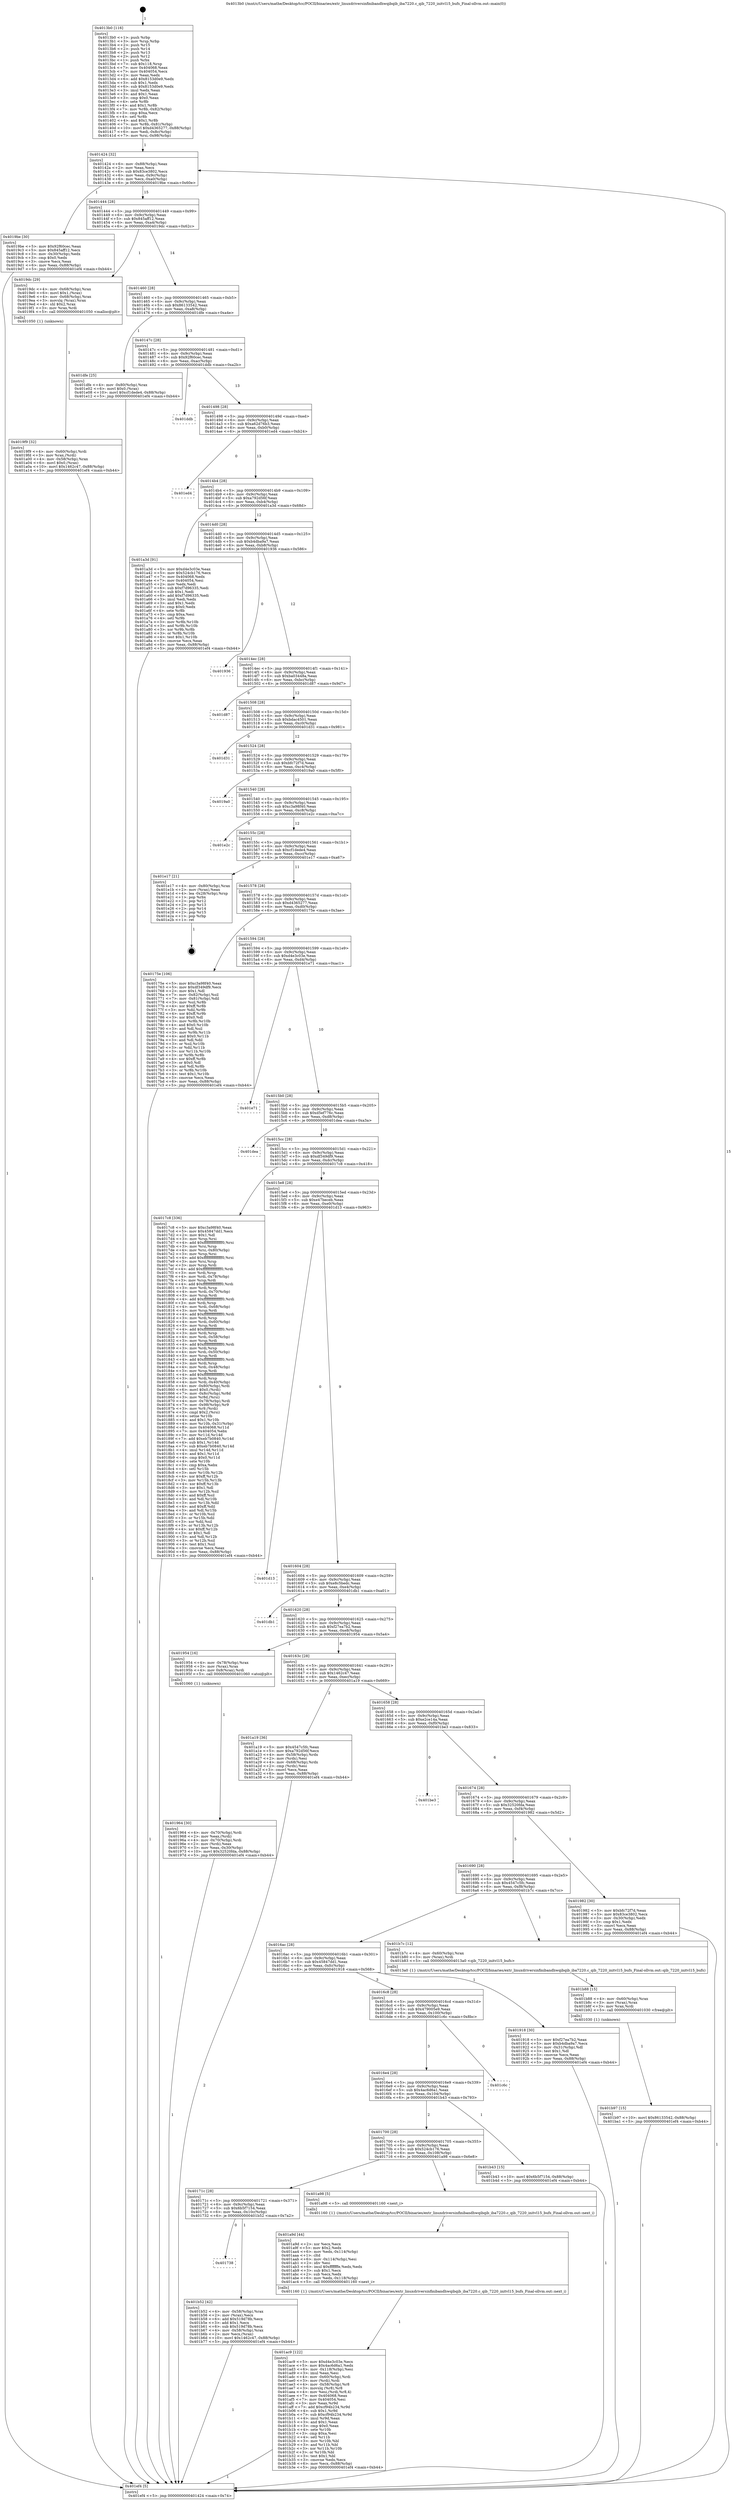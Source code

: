 digraph "0x4013b0" {
  label = "0x4013b0 (/mnt/c/Users/mathe/Desktop/tcc/POCII/binaries/extr_linuxdriversinfinibandhwqibqib_iba7220.c_qib_7220_initvl15_bufs_Final-ollvm.out::main(0))"
  labelloc = "t"
  node[shape=record]

  Entry [label="",width=0.3,height=0.3,shape=circle,fillcolor=black,style=filled]
  "0x401424" [label="{
     0x401424 [32]\l
     | [instrs]\l
     &nbsp;&nbsp;0x401424 \<+6\>: mov -0x88(%rbp),%eax\l
     &nbsp;&nbsp;0x40142a \<+2\>: mov %eax,%ecx\l
     &nbsp;&nbsp;0x40142c \<+6\>: sub $0x83ce3802,%ecx\l
     &nbsp;&nbsp;0x401432 \<+6\>: mov %eax,-0x9c(%rbp)\l
     &nbsp;&nbsp;0x401438 \<+6\>: mov %ecx,-0xa0(%rbp)\l
     &nbsp;&nbsp;0x40143e \<+6\>: je 00000000004019be \<main+0x60e\>\l
  }"]
  "0x4019be" [label="{
     0x4019be [30]\l
     | [instrs]\l
     &nbsp;&nbsp;0x4019be \<+5\>: mov $0x92f60cec,%eax\l
     &nbsp;&nbsp;0x4019c3 \<+5\>: mov $0x845aff12,%ecx\l
     &nbsp;&nbsp;0x4019c8 \<+3\>: mov -0x30(%rbp),%edx\l
     &nbsp;&nbsp;0x4019cb \<+3\>: cmp $0x0,%edx\l
     &nbsp;&nbsp;0x4019ce \<+3\>: cmove %ecx,%eax\l
     &nbsp;&nbsp;0x4019d1 \<+6\>: mov %eax,-0x88(%rbp)\l
     &nbsp;&nbsp;0x4019d7 \<+5\>: jmp 0000000000401ef4 \<main+0xb44\>\l
  }"]
  "0x401444" [label="{
     0x401444 [28]\l
     | [instrs]\l
     &nbsp;&nbsp;0x401444 \<+5\>: jmp 0000000000401449 \<main+0x99\>\l
     &nbsp;&nbsp;0x401449 \<+6\>: mov -0x9c(%rbp),%eax\l
     &nbsp;&nbsp;0x40144f \<+5\>: sub $0x845aff12,%eax\l
     &nbsp;&nbsp;0x401454 \<+6\>: mov %eax,-0xa4(%rbp)\l
     &nbsp;&nbsp;0x40145a \<+6\>: je 00000000004019dc \<main+0x62c\>\l
  }"]
  Exit [label="",width=0.3,height=0.3,shape=circle,fillcolor=black,style=filled,peripheries=2]
  "0x4019dc" [label="{
     0x4019dc [29]\l
     | [instrs]\l
     &nbsp;&nbsp;0x4019dc \<+4\>: mov -0x68(%rbp),%rax\l
     &nbsp;&nbsp;0x4019e0 \<+6\>: movl $0x1,(%rax)\l
     &nbsp;&nbsp;0x4019e6 \<+4\>: mov -0x68(%rbp),%rax\l
     &nbsp;&nbsp;0x4019ea \<+3\>: movslq (%rax),%rax\l
     &nbsp;&nbsp;0x4019ed \<+4\>: shl $0x2,%rax\l
     &nbsp;&nbsp;0x4019f1 \<+3\>: mov %rax,%rdi\l
     &nbsp;&nbsp;0x4019f4 \<+5\>: call 0000000000401050 \<malloc@plt\>\l
     | [calls]\l
     &nbsp;&nbsp;0x401050 \{1\} (unknown)\l
  }"]
  "0x401460" [label="{
     0x401460 [28]\l
     | [instrs]\l
     &nbsp;&nbsp;0x401460 \<+5\>: jmp 0000000000401465 \<main+0xb5\>\l
     &nbsp;&nbsp;0x401465 \<+6\>: mov -0x9c(%rbp),%eax\l
     &nbsp;&nbsp;0x40146b \<+5\>: sub $0x86133542,%eax\l
     &nbsp;&nbsp;0x401470 \<+6\>: mov %eax,-0xa8(%rbp)\l
     &nbsp;&nbsp;0x401476 \<+6\>: je 0000000000401dfe \<main+0xa4e\>\l
  }"]
  "0x401b97" [label="{
     0x401b97 [15]\l
     | [instrs]\l
     &nbsp;&nbsp;0x401b97 \<+10\>: movl $0x86133542,-0x88(%rbp)\l
     &nbsp;&nbsp;0x401ba1 \<+5\>: jmp 0000000000401ef4 \<main+0xb44\>\l
  }"]
  "0x401dfe" [label="{
     0x401dfe [25]\l
     | [instrs]\l
     &nbsp;&nbsp;0x401dfe \<+4\>: mov -0x80(%rbp),%rax\l
     &nbsp;&nbsp;0x401e02 \<+6\>: movl $0x0,(%rax)\l
     &nbsp;&nbsp;0x401e08 \<+10\>: movl $0xcf1dede4,-0x88(%rbp)\l
     &nbsp;&nbsp;0x401e12 \<+5\>: jmp 0000000000401ef4 \<main+0xb44\>\l
  }"]
  "0x40147c" [label="{
     0x40147c [28]\l
     | [instrs]\l
     &nbsp;&nbsp;0x40147c \<+5\>: jmp 0000000000401481 \<main+0xd1\>\l
     &nbsp;&nbsp;0x401481 \<+6\>: mov -0x9c(%rbp),%eax\l
     &nbsp;&nbsp;0x401487 \<+5\>: sub $0x92f60cec,%eax\l
     &nbsp;&nbsp;0x40148c \<+6\>: mov %eax,-0xac(%rbp)\l
     &nbsp;&nbsp;0x401492 \<+6\>: je 0000000000401ddb \<main+0xa2b\>\l
  }"]
  "0x401b88" [label="{
     0x401b88 [15]\l
     | [instrs]\l
     &nbsp;&nbsp;0x401b88 \<+4\>: mov -0x60(%rbp),%rax\l
     &nbsp;&nbsp;0x401b8c \<+3\>: mov (%rax),%rax\l
     &nbsp;&nbsp;0x401b8f \<+3\>: mov %rax,%rdi\l
     &nbsp;&nbsp;0x401b92 \<+5\>: call 0000000000401030 \<free@plt\>\l
     | [calls]\l
     &nbsp;&nbsp;0x401030 \{1\} (unknown)\l
  }"]
  "0x401ddb" [label="{
     0x401ddb\l
  }", style=dashed]
  "0x401498" [label="{
     0x401498 [28]\l
     | [instrs]\l
     &nbsp;&nbsp;0x401498 \<+5\>: jmp 000000000040149d \<main+0xed\>\l
     &nbsp;&nbsp;0x40149d \<+6\>: mov -0x9c(%rbp),%eax\l
     &nbsp;&nbsp;0x4014a3 \<+5\>: sub $0xa62d76b3,%eax\l
     &nbsp;&nbsp;0x4014a8 \<+6\>: mov %eax,-0xb0(%rbp)\l
     &nbsp;&nbsp;0x4014ae \<+6\>: je 0000000000401ed4 \<main+0xb24\>\l
  }"]
  "0x401738" [label="{
     0x401738\l
  }", style=dashed]
  "0x401ed4" [label="{
     0x401ed4\l
  }", style=dashed]
  "0x4014b4" [label="{
     0x4014b4 [28]\l
     | [instrs]\l
     &nbsp;&nbsp;0x4014b4 \<+5\>: jmp 00000000004014b9 \<main+0x109\>\l
     &nbsp;&nbsp;0x4014b9 \<+6\>: mov -0x9c(%rbp),%eax\l
     &nbsp;&nbsp;0x4014bf \<+5\>: sub $0xa792d56f,%eax\l
     &nbsp;&nbsp;0x4014c4 \<+6\>: mov %eax,-0xb4(%rbp)\l
     &nbsp;&nbsp;0x4014ca \<+6\>: je 0000000000401a3d \<main+0x68d\>\l
  }"]
  "0x401b52" [label="{
     0x401b52 [42]\l
     | [instrs]\l
     &nbsp;&nbsp;0x401b52 \<+4\>: mov -0x58(%rbp),%rax\l
     &nbsp;&nbsp;0x401b56 \<+2\>: mov (%rax),%ecx\l
     &nbsp;&nbsp;0x401b58 \<+6\>: add $0x519d78b,%ecx\l
     &nbsp;&nbsp;0x401b5e \<+3\>: add $0x1,%ecx\l
     &nbsp;&nbsp;0x401b61 \<+6\>: sub $0x519d78b,%ecx\l
     &nbsp;&nbsp;0x401b67 \<+4\>: mov -0x58(%rbp),%rax\l
     &nbsp;&nbsp;0x401b6b \<+2\>: mov %ecx,(%rax)\l
     &nbsp;&nbsp;0x401b6d \<+10\>: movl $0x1462c47,-0x88(%rbp)\l
     &nbsp;&nbsp;0x401b77 \<+5\>: jmp 0000000000401ef4 \<main+0xb44\>\l
  }"]
  "0x401a3d" [label="{
     0x401a3d [91]\l
     | [instrs]\l
     &nbsp;&nbsp;0x401a3d \<+5\>: mov $0xd4e3c03e,%eax\l
     &nbsp;&nbsp;0x401a42 \<+5\>: mov $0x524cb176,%ecx\l
     &nbsp;&nbsp;0x401a47 \<+7\>: mov 0x404068,%edx\l
     &nbsp;&nbsp;0x401a4e \<+7\>: mov 0x404054,%esi\l
     &nbsp;&nbsp;0x401a55 \<+2\>: mov %edx,%edi\l
     &nbsp;&nbsp;0x401a57 \<+6\>: sub $0xf7d96335,%edi\l
     &nbsp;&nbsp;0x401a5d \<+3\>: sub $0x1,%edi\l
     &nbsp;&nbsp;0x401a60 \<+6\>: add $0xf7d96335,%edi\l
     &nbsp;&nbsp;0x401a66 \<+3\>: imul %edi,%edx\l
     &nbsp;&nbsp;0x401a69 \<+3\>: and $0x1,%edx\l
     &nbsp;&nbsp;0x401a6c \<+3\>: cmp $0x0,%edx\l
     &nbsp;&nbsp;0x401a6f \<+4\>: sete %r8b\l
     &nbsp;&nbsp;0x401a73 \<+3\>: cmp $0xa,%esi\l
     &nbsp;&nbsp;0x401a76 \<+4\>: setl %r9b\l
     &nbsp;&nbsp;0x401a7a \<+3\>: mov %r8b,%r10b\l
     &nbsp;&nbsp;0x401a7d \<+3\>: and %r9b,%r10b\l
     &nbsp;&nbsp;0x401a80 \<+3\>: xor %r9b,%r8b\l
     &nbsp;&nbsp;0x401a83 \<+3\>: or %r8b,%r10b\l
     &nbsp;&nbsp;0x401a86 \<+4\>: test $0x1,%r10b\l
     &nbsp;&nbsp;0x401a8a \<+3\>: cmovne %ecx,%eax\l
     &nbsp;&nbsp;0x401a8d \<+6\>: mov %eax,-0x88(%rbp)\l
     &nbsp;&nbsp;0x401a93 \<+5\>: jmp 0000000000401ef4 \<main+0xb44\>\l
  }"]
  "0x4014d0" [label="{
     0x4014d0 [28]\l
     | [instrs]\l
     &nbsp;&nbsp;0x4014d0 \<+5\>: jmp 00000000004014d5 \<main+0x125\>\l
     &nbsp;&nbsp;0x4014d5 \<+6\>: mov -0x9c(%rbp),%eax\l
     &nbsp;&nbsp;0x4014db \<+5\>: sub $0xb4dba9a7,%eax\l
     &nbsp;&nbsp;0x4014e0 \<+6\>: mov %eax,-0xb8(%rbp)\l
     &nbsp;&nbsp;0x4014e6 \<+6\>: je 0000000000401936 \<main+0x586\>\l
  }"]
  "0x401ac9" [label="{
     0x401ac9 [122]\l
     | [instrs]\l
     &nbsp;&nbsp;0x401ac9 \<+5\>: mov $0xd4e3c03e,%ecx\l
     &nbsp;&nbsp;0x401ace \<+5\>: mov $0x4ac6d6a1,%edx\l
     &nbsp;&nbsp;0x401ad3 \<+6\>: mov -0x118(%rbp),%esi\l
     &nbsp;&nbsp;0x401ad9 \<+3\>: imul %eax,%esi\l
     &nbsp;&nbsp;0x401adc \<+4\>: mov -0x60(%rbp),%rdi\l
     &nbsp;&nbsp;0x401ae0 \<+3\>: mov (%rdi),%rdi\l
     &nbsp;&nbsp;0x401ae3 \<+4\>: mov -0x58(%rbp),%r8\l
     &nbsp;&nbsp;0x401ae7 \<+3\>: movslq (%r8),%r8\l
     &nbsp;&nbsp;0x401aea \<+4\>: mov %esi,(%rdi,%r8,4)\l
     &nbsp;&nbsp;0x401aee \<+7\>: mov 0x404068,%eax\l
     &nbsp;&nbsp;0x401af5 \<+7\>: mov 0x404054,%esi\l
     &nbsp;&nbsp;0x401afc \<+3\>: mov %eax,%r9d\l
     &nbsp;&nbsp;0x401aff \<+7\>: add $0xcf94b234,%r9d\l
     &nbsp;&nbsp;0x401b06 \<+4\>: sub $0x1,%r9d\l
     &nbsp;&nbsp;0x401b0a \<+7\>: sub $0xcf94b234,%r9d\l
     &nbsp;&nbsp;0x401b11 \<+4\>: imul %r9d,%eax\l
     &nbsp;&nbsp;0x401b15 \<+3\>: and $0x1,%eax\l
     &nbsp;&nbsp;0x401b18 \<+3\>: cmp $0x0,%eax\l
     &nbsp;&nbsp;0x401b1b \<+4\>: sete %r10b\l
     &nbsp;&nbsp;0x401b1f \<+3\>: cmp $0xa,%esi\l
     &nbsp;&nbsp;0x401b22 \<+4\>: setl %r11b\l
     &nbsp;&nbsp;0x401b26 \<+3\>: mov %r10b,%bl\l
     &nbsp;&nbsp;0x401b29 \<+3\>: and %r11b,%bl\l
     &nbsp;&nbsp;0x401b2c \<+3\>: xor %r11b,%r10b\l
     &nbsp;&nbsp;0x401b2f \<+3\>: or %r10b,%bl\l
     &nbsp;&nbsp;0x401b32 \<+3\>: test $0x1,%bl\l
     &nbsp;&nbsp;0x401b35 \<+3\>: cmovne %edx,%ecx\l
     &nbsp;&nbsp;0x401b38 \<+6\>: mov %ecx,-0x88(%rbp)\l
     &nbsp;&nbsp;0x401b3e \<+5\>: jmp 0000000000401ef4 \<main+0xb44\>\l
  }"]
  "0x401936" [label="{
     0x401936\l
  }", style=dashed]
  "0x4014ec" [label="{
     0x4014ec [28]\l
     | [instrs]\l
     &nbsp;&nbsp;0x4014ec \<+5\>: jmp 00000000004014f1 \<main+0x141\>\l
     &nbsp;&nbsp;0x4014f1 \<+6\>: mov -0x9c(%rbp),%eax\l
     &nbsp;&nbsp;0x4014f7 \<+5\>: sub $0xba03448a,%eax\l
     &nbsp;&nbsp;0x4014fc \<+6\>: mov %eax,-0xbc(%rbp)\l
     &nbsp;&nbsp;0x401502 \<+6\>: je 0000000000401d87 \<main+0x9d7\>\l
  }"]
  "0x401a9d" [label="{
     0x401a9d [44]\l
     | [instrs]\l
     &nbsp;&nbsp;0x401a9d \<+2\>: xor %ecx,%ecx\l
     &nbsp;&nbsp;0x401a9f \<+5\>: mov $0x2,%edx\l
     &nbsp;&nbsp;0x401aa4 \<+6\>: mov %edx,-0x114(%rbp)\l
     &nbsp;&nbsp;0x401aaa \<+1\>: cltd\l
     &nbsp;&nbsp;0x401aab \<+6\>: mov -0x114(%rbp),%esi\l
     &nbsp;&nbsp;0x401ab1 \<+2\>: idiv %esi\l
     &nbsp;&nbsp;0x401ab3 \<+6\>: imul $0xfffffffe,%edx,%edx\l
     &nbsp;&nbsp;0x401ab9 \<+3\>: sub $0x1,%ecx\l
     &nbsp;&nbsp;0x401abc \<+2\>: sub %ecx,%edx\l
     &nbsp;&nbsp;0x401abe \<+6\>: mov %edx,-0x118(%rbp)\l
     &nbsp;&nbsp;0x401ac4 \<+5\>: call 0000000000401160 \<next_i\>\l
     | [calls]\l
     &nbsp;&nbsp;0x401160 \{1\} (/mnt/c/Users/mathe/Desktop/tcc/POCII/binaries/extr_linuxdriversinfinibandhwqibqib_iba7220.c_qib_7220_initvl15_bufs_Final-ollvm.out::next_i)\l
  }"]
  "0x401d87" [label="{
     0x401d87\l
  }", style=dashed]
  "0x401508" [label="{
     0x401508 [28]\l
     | [instrs]\l
     &nbsp;&nbsp;0x401508 \<+5\>: jmp 000000000040150d \<main+0x15d\>\l
     &nbsp;&nbsp;0x40150d \<+6\>: mov -0x9c(%rbp),%eax\l
     &nbsp;&nbsp;0x401513 \<+5\>: sub $0xbdac4501,%eax\l
     &nbsp;&nbsp;0x401518 \<+6\>: mov %eax,-0xc0(%rbp)\l
     &nbsp;&nbsp;0x40151e \<+6\>: je 0000000000401d31 \<main+0x981\>\l
  }"]
  "0x40171c" [label="{
     0x40171c [28]\l
     | [instrs]\l
     &nbsp;&nbsp;0x40171c \<+5\>: jmp 0000000000401721 \<main+0x371\>\l
     &nbsp;&nbsp;0x401721 \<+6\>: mov -0x9c(%rbp),%eax\l
     &nbsp;&nbsp;0x401727 \<+5\>: sub $0x6b5f7154,%eax\l
     &nbsp;&nbsp;0x40172c \<+6\>: mov %eax,-0x10c(%rbp)\l
     &nbsp;&nbsp;0x401732 \<+6\>: je 0000000000401b52 \<main+0x7a2\>\l
  }"]
  "0x401d31" [label="{
     0x401d31\l
  }", style=dashed]
  "0x401524" [label="{
     0x401524 [28]\l
     | [instrs]\l
     &nbsp;&nbsp;0x401524 \<+5\>: jmp 0000000000401529 \<main+0x179\>\l
     &nbsp;&nbsp;0x401529 \<+6\>: mov -0x9c(%rbp),%eax\l
     &nbsp;&nbsp;0x40152f \<+5\>: sub $0xbfc72f7d,%eax\l
     &nbsp;&nbsp;0x401534 \<+6\>: mov %eax,-0xc4(%rbp)\l
     &nbsp;&nbsp;0x40153a \<+6\>: je 00000000004019a0 \<main+0x5f0\>\l
  }"]
  "0x401a98" [label="{
     0x401a98 [5]\l
     | [instrs]\l
     &nbsp;&nbsp;0x401a98 \<+5\>: call 0000000000401160 \<next_i\>\l
     | [calls]\l
     &nbsp;&nbsp;0x401160 \{1\} (/mnt/c/Users/mathe/Desktop/tcc/POCII/binaries/extr_linuxdriversinfinibandhwqibqib_iba7220.c_qib_7220_initvl15_bufs_Final-ollvm.out::next_i)\l
  }"]
  "0x4019a0" [label="{
     0x4019a0\l
  }", style=dashed]
  "0x401540" [label="{
     0x401540 [28]\l
     | [instrs]\l
     &nbsp;&nbsp;0x401540 \<+5\>: jmp 0000000000401545 \<main+0x195\>\l
     &nbsp;&nbsp;0x401545 \<+6\>: mov -0x9c(%rbp),%eax\l
     &nbsp;&nbsp;0x40154b \<+5\>: sub $0xc3a98f40,%eax\l
     &nbsp;&nbsp;0x401550 \<+6\>: mov %eax,-0xc8(%rbp)\l
     &nbsp;&nbsp;0x401556 \<+6\>: je 0000000000401e2c \<main+0xa7c\>\l
  }"]
  "0x401700" [label="{
     0x401700 [28]\l
     | [instrs]\l
     &nbsp;&nbsp;0x401700 \<+5\>: jmp 0000000000401705 \<main+0x355\>\l
     &nbsp;&nbsp;0x401705 \<+6\>: mov -0x9c(%rbp),%eax\l
     &nbsp;&nbsp;0x40170b \<+5\>: sub $0x524cb176,%eax\l
     &nbsp;&nbsp;0x401710 \<+6\>: mov %eax,-0x108(%rbp)\l
     &nbsp;&nbsp;0x401716 \<+6\>: je 0000000000401a98 \<main+0x6e8\>\l
  }"]
  "0x401e2c" [label="{
     0x401e2c\l
  }", style=dashed]
  "0x40155c" [label="{
     0x40155c [28]\l
     | [instrs]\l
     &nbsp;&nbsp;0x40155c \<+5\>: jmp 0000000000401561 \<main+0x1b1\>\l
     &nbsp;&nbsp;0x401561 \<+6\>: mov -0x9c(%rbp),%eax\l
     &nbsp;&nbsp;0x401567 \<+5\>: sub $0xcf1dede4,%eax\l
     &nbsp;&nbsp;0x40156c \<+6\>: mov %eax,-0xcc(%rbp)\l
     &nbsp;&nbsp;0x401572 \<+6\>: je 0000000000401e17 \<main+0xa67\>\l
  }"]
  "0x401b43" [label="{
     0x401b43 [15]\l
     | [instrs]\l
     &nbsp;&nbsp;0x401b43 \<+10\>: movl $0x6b5f7154,-0x88(%rbp)\l
     &nbsp;&nbsp;0x401b4d \<+5\>: jmp 0000000000401ef4 \<main+0xb44\>\l
  }"]
  "0x401e17" [label="{
     0x401e17 [21]\l
     | [instrs]\l
     &nbsp;&nbsp;0x401e17 \<+4\>: mov -0x80(%rbp),%rax\l
     &nbsp;&nbsp;0x401e1b \<+2\>: mov (%rax),%eax\l
     &nbsp;&nbsp;0x401e1d \<+4\>: lea -0x28(%rbp),%rsp\l
     &nbsp;&nbsp;0x401e21 \<+1\>: pop %rbx\l
     &nbsp;&nbsp;0x401e22 \<+2\>: pop %r12\l
     &nbsp;&nbsp;0x401e24 \<+2\>: pop %r13\l
     &nbsp;&nbsp;0x401e26 \<+2\>: pop %r14\l
     &nbsp;&nbsp;0x401e28 \<+2\>: pop %r15\l
     &nbsp;&nbsp;0x401e2a \<+1\>: pop %rbp\l
     &nbsp;&nbsp;0x401e2b \<+1\>: ret\l
  }"]
  "0x401578" [label="{
     0x401578 [28]\l
     | [instrs]\l
     &nbsp;&nbsp;0x401578 \<+5\>: jmp 000000000040157d \<main+0x1cd\>\l
     &nbsp;&nbsp;0x40157d \<+6\>: mov -0x9c(%rbp),%eax\l
     &nbsp;&nbsp;0x401583 \<+5\>: sub $0xd4365277,%eax\l
     &nbsp;&nbsp;0x401588 \<+6\>: mov %eax,-0xd0(%rbp)\l
     &nbsp;&nbsp;0x40158e \<+6\>: je 000000000040175e \<main+0x3ae\>\l
  }"]
  "0x4016e4" [label="{
     0x4016e4 [28]\l
     | [instrs]\l
     &nbsp;&nbsp;0x4016e4 \<+5\>: jmp 00000000004016e9 \<main+0x339\>\l
     &nbsp;&nbsp;0x4016e9 \<+6\>: mov -0x9c(%rbp),%eax\l
     &nbsp;&nbsp;0x4016ef \<+5\>: sub $0x4ac6d6a1,%eax\l
     &nbsp;&nbsp;0x4016f4 \<+6\>: mov %eax,-0x104(%rbp)\l
     &nbsp;&nbsp;0x4016fa \<+6\>: je 0000000000401b43 \<main+0x793\>\l
  }"]
  "0x40175e" [label="{
     0x40175e [106]\l
     | [instrs]\l
     &nbsp;&nbsp;0x40175e \<+5\>: mov $0xc3a98f40,%eax\l
     &nbsp;&nbsp;0x401763 \<+5\>: mov $0xdf349df9,%ecx\l
     &nbsp;&nbsp;0x401768 \<+2\>: mov $0x1,%dl\l
     &nbsp;&nbsp;0x40176a \<+7\>: mov -0x82(%rbp),%sil\l
     &nbsp;&nbsp;0x401771 \<+7\>: mov -0x81(%rbp),%dil\l
     &nbsp;&nbsp;0x401778 \<+3\>: mov %sil,%r8b\l
     &nbsp;&nbsp;0x40177b \<+4\>: xor $0xff,%r8b\l
     &nbsp;&nbsp;0x40177f \<+3\>: mov %dil,%r9b\l
     &nbsp;&nbsp;0x401782 \<+4\>: xor $0xff,%r9b\l
     &nbsp;&nbsp;0x401786 \<+3\>: xor $0x0,%dl\l
     &nbsp;&nbsp;0x401789 \<+3\>: mov %r8b,%r10b\l
     &nbsp;&nbsp;0x40178c \<+4\>: and $0x0,%r10b\l
     &nbsp;&nbsp;0x401790 \<+3\>: and %dl,%sil\l
     &nbsp;&nbsp;0x401793 \<+3\>: mov %r9b,%r11b\l
     &nbsp;&nbsp;0x401796 \<+4\>: and $0x0,%r11b\l
     &nbsp;&nbsp;0x40179a \<+3\>: and %dl,%dil\l
     &nbsp;&nbsp;0x40179d \<+3\>: or %sil,%r10b\l
     &nbsp;&nbsp;0x4017a0 \<+3\>: or %dil,%r11b\l
     &nbsp;&nbsp;0x4017a3 \<+3\>: xor %r11b,%r10b\l
     &nbsp;&nbsp;0x4017a6 \<+3\>: or %r9b,%r8b\l
     &nbsp;&nbsp;0x4017a9 \<+4\>: xor $0xff,%r8b\l
     &nbsp;&nbsp;0x4017ad \<+3\>: or $0x0,%dl\l
     &nbsp;&nbsp;0x4017b0 \<+3\>: and %dl,%r8b\l
     &nbsp;&nbsp;0x4017b3 \<+3\>: or %r8b,%r10b\l
     &nbsp;&nbsp;0x4017b6 \<+4\>: test $0x1,%r10b\l
     &nbsp;&nbsp;0x4017ba \<+3\>: cmovne %ecx,%eax\l
     &nbsp;&nbsp;0x4017bd \<+6\>: mov %eax,-0x88(%rbp)\l
     &nbsp;&nbsp;0x4017c3 \<+5\>: jmp 0000000000401ef4 \<main+0xb44\>\l
  }"]
  "0x401594" [label="{
     0x401594 [28]\l
     | [instrs]\l
     &nbsp;&nbsp;0x401594 \<+5\>: jmp 0000000000401599 \<main+0x1e9\>\l
     &nbsp;&nbsp;0x401599 \<+6\>: mov -0x9c(%rbp),%eax\l
     &nbsp;&nbsp;0x40159f \<+5\>: sub $0xd4e3c03e,%eax\l
     &nbsp;&nbsp;0x4015a4 \<+6\>: mov %eax,-0xd4(%rbp)\l
     &nbsp;&nbsp;0x4015aa \<+6\>: je 0000000000401e71 \<main+0xac1\>\l
  }"]
  "0x401ef4" [label="{
     0x401ef4 [5]\l
     | [instrs]\l
     &nbsp;&nbsp;0x401ef4 \<+5\>: jmp 0000000000401424 \<main+0x74\>\l
  }"]
  "0x4013b0" [label="{
     0x4013b0 [116]\l
     | [instrs]\l
     &nbsp;&nbsp;0x4013b0 \<+1\>: push %rbp\l
     &nbsp;&nbsp;0x4013b1 \<+3\>: mov %rsp,%rbp\l
     &nbsp;&nbsp;0x4013b4 \<+2\>: push %r15\l
     &nbsp;&nbsp;0x4013b6 \<+2\>: push %r14\l
     &nbsp;&nbsp;0x4013b8 \<+2\>: push %r13\l
     &nbsp;&nbsp;0x4013ba \<+2\>: push %r12\l
     &nbsp;&nbsp;0x4013bc \<+1\>: push %rbx\l
     &nbsp;&nbsp;0x4013bd \<+7\>: sub $0x118,%rsp\l
     &nbsp;&nbsp;0x4013c4 \<+7\>: mov 0x404068,%eax\l
     &nbsp;&nbsp;0x4013cb \<+7\>: mov 0x404054,%ecx\l
     &nbsp;&nbsp;0x4013d2 \<+2\>: mov %eax,%edx\l
     &nbsp;&nbsp;0x4013d4 \<+6\>: add $0x8153d0e9,%edx\l
     &nbsp;&nbsp;0x4013da \<+3\>: sub $0x1,%edx\l
     &nbsp;&nbsp;0x4013dd \<+6\>: sub $0x8153d0e9,%edx\l
     &nbsp;&nbsp;0x4013e3 \<+3\>: imul %edx,%eax\l
     &nbsp;&nbsp;0x4013e6 \<+3\>: and $0x1,%eax\l
     &nbsp;&nbsp;0x4013e9 \<+3\>: cmp $0x0,%eax\l
     &nbsp;&nbsp;0x4013ec \<+4\>: sete %r8b\l
     &nbsp;&nbsp;0x4013f0 \<+4\>: and $0x1,%r8b\l
     &nbsp;&nbsp;0x4013f4 \<+7\>: mov %r8b,-0x82(%rbp)\l
     &nbsp;&nbsp;0x4013fb \<+3\>: cmp $0xa,%ecx\l
     &nbsp;&nbsp;0x4013fe \<+4\>: setl %r8b\l
     &nbsp;&nbsp;0x401402 \<+4\>: and $0x1,%r8b\l
     &nbsp;&nbsp;0x401406 \<+7\>: mov %r8b,-0x81(%rbp)\l
     &nbsp;&nbsp;0x40140d \<+10\>: movl $0xd4365277,-0x88(%rbp)\l
     &nbsp;&nbsp;0x401417 \<+6\>: mov %edi,-0x8c(%rbp)\l
     &nbsp;&nbsp;0x40141d \<+7\>: mov %rsi,-0x98(%rbp)\l
  }"]
  "0x401c6c" [label="{
     0x401c6c\l
  }", style=dashed]
  "0x401e71" [label="{
     0x401e71\l
  }", style=dashed]
  "0x4015b0" [label="{
     0x4015b0 [28]\l
     | [instrs]\l
     &nbsp;&nbsp;0x4015b0 \<+5\>: jmp 00000000004015b5 \<main+0x205\>\l
     &nbsp;&nbsp;0x4015b5 \<+6\>: mov -0x9c(%rbp),%eax\l
     &nbsp;&nbsp;0x4015bb \<+5\>: sub $0xd5ef776c,%eax\l
     &nbsp;&nbsp;0x4015c0 \<+6\>: mov %eax,-0xd8(%rbp)\l
     &nbsp;&nbsp;0x4015c6 \<+6\>: je 0000000000401dea \<main+0xa3a\>\l
  }"]
  "0x4019f9" [label="{
     0x4019f9 [32]\l
     | [instrs]\l
     &nbsp;&nbsp;0x4019f9 \<+4\>: mov -0x60(%rbp),%rdi\l
     &nbsp;&nbsp;0x4019fd \<+3\>: mov %rax,(%rdi)\l
     &nbsp;&nbsp;0x401a00 \<+4\>: mov -0x58(%rbp),%rax\l
     &nbsp;&nbsp;0x401a04 \<+6\>: movl $0x0,(%rax)\l
     &nbsp;&nbsp;0x401a0a \<+10\>: movl $0x1462c47,-0x88(%rbp)\l
     &nbsp;&nbsp;0x401a14 \<+5\>: jmp 0000000000401ef4 \<main+0xb44\>\l
  }"]
  "0x401dea" [label="{
     0x401dea\l
  }", style=dashed]
  "0x4015cc" [label="{
     0x4015cc [28]\l
     | [instrs]\l
     &nbsp;&nbsp;0x4015cc \<+5\>: jmp 00000000004015d1 \<main+0x221\>\l
     &nbsp;&nbsp;0x4015d1 \<+6\>: mov -0x9c(%rbp),%eax\l
     &nbsp;&nbsp;0x4015d7 \<+5\>: sub $0xdf349df9,%eax\l
     &nbsp;&nbsp;0x4015dc \<+6\>: mov %eax,-0xdc(%rbp)\l
     &nbsp;&nbsp;0x4015e2 \<+6\>: je 00000000004017c8 \<main+0x418\>\l
  }"]
  "0x401964" [label="{
     0x401964 [30]\l
     | [instrs]\l
     &nbsp;&nbsp;0x401964 \<+4\>: mov -0x70(%rbp),%rdi\l
     &nbsp;&nbsp;0x401968 \<+2\>: mov %eax,(%rdi)\l
     &nbsp;&nbsp;0x40196a \<+4\>: mov -0x70(%rbp),%rdi\l
     &nbsp;&nbsp;0x40196e \<+2\>: mov (%rdi),%eax\l
     &nbsp;&nbsp;0x401970 \<+3\>: mov %eax,-0x30(%rbp)\l
     &nbsp;&nbsp;0x401973 \<+10\>: movl $0x32520fda,-0x88(%rbp)\l
     &nbsp;&nbsp;0x40197d \<+5\>: jmp 0000000000401ef4 \<main+0xb44\>\l
  }"]
  "0x4017c8" [label="{
     0x4017c8 [336]\l
     | [instrs]\l
     &nbsp;&nbsp;0x4017c8 \<+5\>: mov $0xc3a98f40,%eax\l
     &nbsp;&nbsp;0x4017cd \<+5\>: mov $0x45847dd1,%ecx\l
     &nbsp;&nbsp;0x4017d2 \<+2\>: mov $0x1,%dl\l
     &nbsp;&nbsp;0x4017d4 \<+3\>: mov %rsp,%rsi\l
     &nbsp;&nbsp;0x4017d7 \<+4\>: add $0xfffffffffffffff0,%rsi\l
     &nbsp;&nbsp;0x4017db \<+3\>: mov %rsi,%rsp\l
     &nbsp;&nbsp;0x4017de \<+4\>: mov %rsi,-0x80(%rbp)\l
     &nbsp;&nbsp;0x4017e2 \<+3\>: mov %rsp,%rsi\l
     &nbsp;&nbsp;0x4017e5 \<+4\>: add $0xfffffffffffffff0,%rsi\l
     &nbsp;&nbsp;0x4017e9 \<+3\>: mov %rsi,%rsp\l
     &nbsp;&nbsp;0x4017ec \<+3\>: mov %rsp,%rdi\l
     &nbsp;&nbsp;0x4017ef \<+4\>: add $0xfffffffffffffff0,%rdi\l
     &nbsp;&nbsp;0x4017f3 \<+3\>: mov %rdi,%rsp\l
     &nbsp;&nbsp;0x4017f6 \<+4\>: mov %rdi,-0x78(%rbp)\l
     &nbsp;&nbsp;0x4017fa \<+3\>: mov %rsp,%rdi\l
     &nbsp;&nbsp;0x4017fd \<+4\>: add $0xfffffffffffffff0,%rdi\l
     &nbsp;&nbsp;0x401801 \<+3\>: mov %rdi,%rsp\l
     &nbsp;&nbsp;0x401804 \<+4\>: mov %rdi,-0x70(%rbp)\l
     &nbsp;&nbsp;0x401808 \<+3\>: mov %rsp,%rdi\l
     &nbsp;&nbsp;0x40180b \<+4\>: add $0xfffffffffffffff0,%rdi\l
     &nbsp;&nbsp;0x40180f \<+3\>: mov %rdi,%rsp\l
     &nbsp;&nbsp;0x401812 \<+4\>: mov %rdi,-0x68(%rbp)\l
     &nbsp;&nbsp;0x401816 \<+3\>: mov %rsp,%rdi\l
     &nbsp;&nbsp;0x401819 \<+4\>: add $0xfffffffffffffff0,%rdi\l
     &nbsp;&nbsp;0x40181d \<+3\>: mov %rdi,%rsp\l
     &nbsp;&nbsp;0x401820 \<+4\>: mov %rdi,-0x60(%rbp)\l
     &nbsp;&nbsp;0x401824 \<+3\>: mov %rsp,%rdi\l
     &nbsp;&nbsp;0x401827 \<+4\>: add $0xfffffffffffffff0,%rdi\l
     &nbsp;&nbsp;0x40182b \<+3\>: mov %rdi,%rsp\l
     &nbsp;&nbsp;0x40182e \<+4\>: mov %rdi,-0x58(%rbp)\l
     &nbsp;&nbsp;0x401832 \<+3\>: mov %rsp,%rdi\l
     &nbsp;&nbsp;0x401835 \<+4\>: add $0xfffffffffffffff0,%rdi\l
     &nbsp;&nbsp;0x401839 \<+3\>: mov %rdi,%rsp\l
     &nbsp;&nbsp;0x40183c \<+4\>: mov %rdi,-0x50(%rbp)\l
     &nbsp;&nbsp;0x401840 \<+3\>: mov %rsp,%rdi\l
     &nbsp;&nbsp;0x401843 \<+4\>: add $0xfffffffffffffff0,%rdi\l
     &nbsp;&nbsp;0x401847 \<+3\>: mov %rdi,%rsp\l
     &nbsp;&nbsp;0x40184a \<+4\>: mov %rdi,-0x48(%rbp)\l
     &nbsp;&nbsp;0x40184e \<+3\>: mov %rsp,%rdi\l
     &nbsp;&nbsp;0x401851 \<+4\>: add $0xfffffffffffffff0,%rdi\l
     &nbsp;&nbsp;0x401855 \<+3\>: mov %rdi,%rsp\l
     &nbsp;&nbsp;0x401858 \<+4\>: mov %rdi,-0x40(%rbp)\l
     &nbsp;&nbsp;0x40185c \<+4\>: mov -0x80(%rbp),%rdi\l
     &nbsp;&nbsp;0x401860 \<+6\>: movl $0x0,(%rdi)\l
     &nbsp;&nbsp;0x401866 \<+7\>: mov -0x8c(%rbp),%r8d\l
     &nbsp;&nbsp;0x40186d \<+3\>: mov %r8d,(%rsi)\l
     &nbsp;&nbsp;0x401870 \<+4\>: mov -0x78(%rbp),%rdi\l
     &nbsp;&nbsp;0x401874 \<+7\>: mov -0x98(%rbp),%r9\l
     &nbsp;&nbsp;0x40187b \<+3\>: mov %r9,(%rdi)\l
     &nbsp;&nbsp;0x40187e \<+3\>: cmpl $0x2,(%rsi)\l
     &nbsp;&nbsp;0x401881 \<+4\>: setne %r10b\l
     &nbsp;&nbsp;0x401885 \<+4\>: and $0x1,%r10b\l
     &nbsp;&nbsp;0x401889 \<+4\>: mov %r10b,-0x31(%rbp)\l
     &nbsp;&nbsp;0x40188d \<+8\>: mov 0x404068,%r11d\l
     &nbsp;&nbsp;0x401895 \<+7\>: mov 0x404054,%ebx\l
     &nbsp;&nbsp;0x40189c \<+3\>: mov %r11d,%r14d\l
     &nbsp;&nbsp;0x40189f \<+7\>: add $0xeb7b0840,%r14d\l
     &nbsp;&nbsp;0x4018a6 \<+4\>: sub $0x1,%r14d\l
     &nbsp;&nbsp;0x4018aa \<+7\>: sub $0xeb7b0840,%r14d\l
     &nbsp;&nbsp;0x4018b1 \<+4\>: imul %r14d,%r11d\l
     &nbsp;&nbsp;0x4018b5 \<+4\>: and $0x1,%r11d\l
     &nbsp;&nbsp;0x4018b9 \<+4\>: cmp $0x0,%r11d\l
     &nbsp;&nbsp;0x4018bd \<+4\>: sete %r10b\l
     &nbsp;&nbsp;0x4018c1 \<+3\>: cmp $0xa,%ebx\l
     &nbsp;&nbsp;0x4018c4 \<+4\>: setl %r15b\l
     &nbsp;&nbsp;0x4018c8 \<+3\>: mov %r10b,%r12b\l
     &nbsp;&nbsp;0x4018cb \<+4\>: xor $0xff,%r12b\l
     &nbsp;&nbsp;0x4018cf \<+3\>: mov %r15b,%r13b\l
     &nbsp;&nbsp;0x4018d2 \<+4\>: xor $0xff,%r13b\l
     &nbsp;&nbsp;0x4018d6 \<+3\>: xor $0x1,%dl\l
     &nbsp;&nbsp;0x4018d9 \<+3\>: mov %r12b,%sil\l
     &nbsp;&nbsp;0x4018dc \<+4\>: and $0xff,%sil\l
     &nbsp;&nbsp;0x4018e0 \<+3\>: and %dl,%r10b\l
     &nbsp;&nbsp;0x4018e3 \<+3\>: mov %r13b,%dil\l
     &nbsp;&nbsp;0x4018e6 \<+4\>: and $0xff,%dil\l
     &nbsp;&nbsp;0x4018ea \<+3\>: and %dl,%r15b\l
     &nbsp;&nbsp;0x4018ed \<+3\>: or %r10b,%sil\l
     &nbsp;&nbsp;0x4018f0 \<+3\>: or %r15b,%dil\l
     &nbsp;&nbsp;0x4018f3 \<+3\>: xor %dil,%sil\l
     &nbsp;&nbsp;0x4018f6 \<+3\>: or %r13b,%r12b\l
     &nbsp;&nbsp;0x4018f9 \<+4\>: xor $0xff,%r12b\l
     &nbsp;&nbsp;0x4018fd \<+3\>: or $0x1,%dl\l
     &nbsp;&nbsp;0x401900 \<+3\>: and %dl,%r12b\l
     &nbsp;&nbsp;0x401903 \<+3\>: or %r12b,%sil\l
     &nbsp;&nbsp;0x401906 \<+4\>: test $0x1,%sil\l
     &nbsp;&nbsp;0x40190a \<+3\>: cmovne %ecx,%eax\l
     &nbsp;&nbsp;0x40190d \<+6\>: mov %eax,-0x88(%rbp)\l
     &nbsp;&nbsp;0x401913 \<+5\>: jmp 0000000000401ef4 \<main+0xb44\>\l
  }"]
  "0x4015e8" [label="{
     0x4015e8 [28]\l
     | [instrs]\l
     &nbsp;&nbsp;0x4015e8 \<+5\>: jmp 00000000004015ed \<main+0x23d\>\l
     &nbsp;&nbsp;0x4015ed \<+6\>: mov -0x9c(%rbp),%eax\l
     &nbsp;&nbsp;0x4015f3 \<+5\>: sub $0xe47beceb,%eax\l
     &nbsp;&nbsp;0x4015f8 \<+6\>: mov %eax,-0xe0(%rbp)\l
     &nbsp;&nbsp;0x4015fe \<+6\>: je 0000000000401d13 \<main+0x963\>\l
  }"]
  "0x4016c8" [label="{
     0x4016c8 [28]\l
     | [instrs]\l
     &nbsp;&nbsp;0x4016c8 \<+5\>: jmp 00000000004016cd \<main+0x31d\>\l
     &nbsp;&nbsp;0x4016cd \<+6\>: mov -0x9c(%rbp),%eax\l
     &nbsp;&nbsp;0x4016d3 \<+5\>: sub $0x479005e9,%eax\l
     &nbsp;&nbsp;0x4016d8 \<+6\>: mov %eax,-0x100(%rbp)\l
     &nbsp;&nbsp;0x4016de \<+6\>: je 0000000000401c6c \<main+0x8bc\>\l
  }"]
  "0x401918" [label="{
     0x401918 [30]\l
     | [instrs]\l
     &nbsp;&nbsp;0x401918 \<+5\>: mov $0xf27ea7b2,%eax\l
     &nbsp;&nbsp;0x40191d \<+5\>: mov $0xb4dba9a7,%ecx\l
     &nbsp;&nbsp;0x401922 \<+3\>: mov -0x31(%rbp),%dl\l
     &nbsp;&nbsp;0x401925 \<+3\>: test $0x1,%dl\l
     &nbsp;&nbsp;0x401928 \<+3\>: cmovne %ecx,%eax\l
     &nbsp;&nbsp;0x40192b \<+6\>: mov %eax,-0x88(%rbp)\l
     &nbsp;&nbsp;0x401931 \<+5\>: jmp 0000000000401ef4 \<main+0xb44\>\l
  }"]
  "0x401d13" [label="{
     0x401d13\l
  }", style=dashed]
  "0x401604" [label="{
     0x401604 [28]\l
     | [instrs]\l
     &nbsp;&nbsp;0x401604 \<+5\>: jmp 0000000000401609 \<main+0x259\>\l
     &nbsp;&nbsp;0x401609 \<+6\>: mov -0x9c(%rbp),%eax\l
     &nbsp;&nbsp;0x40160f \<+5\>: sub $0xe8c5bedc,%eax\l
     &nbsp;&nbsp;0x401614 \<+6\>: mov %eax,-0xe4(%rbp)\l
     &nbsp;&nbsp;0x40161a \<+6\>: je 0000000000401db1 \<main+0xa01\>\l
  }"]
  "0x4016ac" [label="{
     0x4016ac [28]\l
     | [instrs]\l
     &nbsp;&nbsp;0x4016ac \<+5\>: jmp 00000000004016b1 \<main+0x301\>\l
     &nbsp;&nbsp;0x4016b1 \<+6\>: mov -0x9c(%rbp),%eax\l
     &nbsp;&nbsp;0x4016b7 \<+5\>: sub $0x45847dd1,%eax\l
     &nbsp;&nbsp;0x4016bc \<+6\>: mov %eax,-0xfc(%rbp)\l
     &nbsp;&nbsp;0x4016c2 \<+6\>: je 0000000000401918 \<main+0x568\>\l
  }"]
  "0x401db1" [label="{
     0x401db1\l
  }", style=dashed]
  "0x401620" [label="{
     0x401620 [28]\l
     | [instrs]\l
     &nbsp;&nbsp;0x401620 \<+5\>: jmp 0000000000401625 \<main+0x275\>\l
     &nbsp;&nbsp;0x401625 \<+6\>: mov -0x9c(%rbp),%eax\l
     &nbsp;&nbsp;0x40162b \<+5\>: sub $0xf27ea7b2,%eax\l
     &nbsp;&nbsp;0x401630 \<+6\>: mov %eax,-0xe8(%rbp)\l
     &nbsp;&nbsp;0x401636 \<+6\>: je 0000000000401954 \<main+0x5a4\>\l
  }"]
  "0x401b7c" [label="{
     0x401b7c [12]\l
     | [instrs]\l
     &nbsp;&nbsp;0x401b7c \<+4\>: mov -0x60(%rbp),%rax\l
     &nbsp;&nbsp;0x401b80 \<+3\>: mov (%rax),%rdi\l
     &nbsp;&nbsp;0x401b83 \<+5\>: call 00000000004013a0 \<qib_7220_initvl15_bufs\>\l
     | [calls]\l
     &nbsp;&nbsp;0x4013a0 \{1\} (/mnt/c/Users/mathe/Desktop/tcc/POCII/binaries/extr_linuxdriversinfinibandhwqibqib_iba7220.c_qib_7220_initvl15_bufs_Final-ollvm.out::qib_7220_initvl15_bufs)\l
  }"]
  "0x401954" [label="{
     0x401954 [16]\l
     | [instrs]\l
     &nbsp;&nbsp;0x401954 \<+4\>: mov -0x78(%rbp),%rax\l
     &nbsp;&nbsp;0x401958 \<+3\>: mov (%rax),%rax\l
     &nbsp;&nbsp;0x40195b \<+4\>: mov 0x8(%rax),%rdi\l
     &nbsp;&nbsp;0x40195f \<+5\>: call 0000000000401060 \<atoi@plt\>\l
     | [calls]\l
     &nbsp;&nbsp;0x401060 \{1\} (unknown)\l
  }"]
  "0x40163c" [label="{
     0x40163c [28]\l
     | [instrs]\l
     &nbsp;&nbsp;0x40163c \<+5\>: jmp 0000000000401641 \<main+0x291\>\l
     &nbsp;&nbsp;0x401641 \<+6\>: mov -0x9c(%rbp),%eax\l
     &nbsp;&nbsp;0x401647 \<+5\>: sub $0x1462c47,%eax\l
     &nbsp;&nbsp;0x40164c \<+6\>: mov %eax,-0xec(%rbp)\l
     &nbsp;&nbsp;0x401652 \<+6\>: je 0000000000401a19 \<main+0x669\>\l
  }"]
  "0x401690" [label="{
     0x401690 [28]\l
     | [instrs]\l
     &nbsp;&nbsp;0x401690 \<+5\>: jmp 0000000000401695 \<main+0x2e5\>\l
     &nbsp;&nbsp;0x401695 \<+6\>: mov -0x9c(%rbp),%eax\l
     &nbsp;&nbsp;0x40169b \<+5\>: sub $0x4547c5fc,%eax\l
     &nbsp;&nbsp;0x4016a0 \<+6\>: mov %eax,-0xf8(%rbp)\l
     &nbsp;&nbsp;0x4016a6 \<+6\>: je 0000000000401b7c \<main+0x7cc\>\l
  }"]
  "0x401a19" [label="{
     0x401a19 [36]\l
     | [instrs]\l
     &nbsp;&nbsp;0x401a19 \<+5\>: mov $0x4547c5fc,%eax\l
     &nbsp;&nbsp;0x401a1e \<+5\>: mov $0xa792d56f,%ecx\l
     &nbsp;&nbsp;0x401a23 \<+4\>: mov -0x58(%rbp),%rdx\l
     &nbsp;&nbsp;0x401a27 \<+2\>: mov (%rdx),%esi\l
     &nbsp;&nbsp;0x401a29 \<+4\>: mov -0x68(%rbp),%rdx\l
     &nbsp;&nbsp;0x401a2d \<+2\>: cmp (%rdx),%esi\l
     &nbsp;&nbsp;0x401a2f \<+3\>: cmovl %ecx,%eax\l
     &nbsp;&nbsp;0x401a32 \<+6\>: mov %eax,-0x88(%rbp)\l
     &nbsp;&nbsp;0x401a38 \<+5\>: jmp 0000000000401ef4 \<main+0xb44\>\l
  }"]
  "0x401658" [label="{
     0x401658 [28]\l
     | [instrs]\l
     &nbsp;&nbsp;0x401658 \<+5\>: jmp 000000000040165d \<main+0x2ad\>\l
     &nbsp;&nbsp;0x40165d \<+6\>: mov -0x9c(%rbp),%eax\l
     &nbsp;&nbsp;0x401663 \<+5\>: sub $0xe2ce14a,%eax\l
     &nbsp;&nbsp;0x401668 \<+6\>: mov %eax,-0xf0(%rbp)\l
     &nbsp;&nbsp;0x40166e \<+6\>: je 0000000000401be3 \<main+0x833\>\l
  }"]
  "0x401982" [label="{
     0x401982 [30]\l
     | [instrs]\l
     &nbsp;&nbsp;0x401982 \<+5\>: mov $0xbfc72f7d,%eax\l
     &nbsp;&nbsp;0x401987 \<+5\>: mov $0x83ce3802,%ecx\l
     &nbsp;&nbsp;0x40198c \<+3\>: mov -0x30(%rbp),%edx\l
     &nbsp;&nbsp;0x40198f \<+3\>: cmp $0x1,%edx\l
     &nbsp;&nbsp;0x401992 \<+3\>: cmovl %ecx,%eax\l
     &nbsp;&nbsp;0x401995 \<+6\>: mov %eax,-0x88(%rbp)\l
     &nbsp;&nbsp;0x40199b \<+5\>: jmp 0000000000401ef4 \<main+0xb44\>\l
  }"]
  "0x401be3" [label="{
     0x401be3\l
  }", style=dashed]
  "0x401674" [label="{
     0x401674 [28]\l
     | [instrs]\l
     &nbsp;&nbsp;0x401674 \<+5\>: jmp 0000000000401679 \<main+0x2c9\>\l
     &nbsp;&nbsp;0x401679 \<+6\>: mov -0x9c(%rbp),%eax\l
     &nbsp;&nbsp;0x40167f \<+5\>: sub $0x32520fda,%eax\l
     &nbsp;&nbsp;0x401684 \<+6\>: mov %eax,-0xf4(%rbp)\l
     &nbsp;&nbsp;0x40168a \<+6\>: je 0000000000401982 \<main+0x5d2\>\l
  }"]
  Entry -> "0x4013b0" [label=" 1"]
  "0x401424" -> "0x4019be" [label=" 1"]
  "0x401424" -> "0x401444" [label=" 15"]
  "0x401e17" -> Exit [label=" 1"]
  "0x401444" -> "0x4019dc" [label=" 1"]
  "0x401444" -> "0x401460" [label=" 14"]
  "0x401dfe" -> "0x401ef4" [label=" 1"]
  "0x401460" -> "0x401dfe" [label=" 1"]
  "0x401460" -> "0x40147c" [label=" 13"]
  "0x401b97" -> "0x401ef4" [label=" 1"]
  "0x40147c" -> "0x401ddb" [label=" 0"]
  "0x40147c" -> "0x401498" [label=" 13"]
  "0x401b88" -> "0x401b97" [label=" 1"]
  "0x401498" -> "0x401ed4" [label=" 0"]
  "0x401498" -> "0x4014b4" [label=" 13"]
  "0x401b7c" -> "0x401b88" [label=" 1"]
  "0x4014b4" -> "0x401a3d" [label=" 1"]
  "0x4014b4" -> "0x4014d0" [label=" 12"]
  "0x401b52" -> "0x401ef4" [label=" 1"]
  "0x4014d0" -> "0x401936" [label=" 0"]
  "0x4014d0" -> "0x4014ec" [label=" 12"]
  "0x40171c" -> "0x401b52" [label=" 1"]
  "0x4014ec" -> "0x401d87" [label=" 0"]
  "0x4014ec" -> "0x401508" [label=" 12"]
  "0x40171c" -> "0x401738" [label=" 0"]
  "0x401508" -> "0x401d31" [label=" 0"]
  "0x401508" -> "0x401524" [label=" 12"]
  "0x401b43" -> "0x401ef4" [label=" 1"]
  "0x401524" -> "0x4019a0" [label=" 0"]
  "0x401524" -> "0x401540" [label=" 12"]
  "0x401ac9" -> "0x401ef4" [label=" 1"]
  "0x401540" -> "0x401e2c" [label=" 0"]
  "0x401540" -> "0x40155c" [label=" 12"]
  "0x401a98" -> "0x401a9d" [label=" 1"]
  "0x40155c" -> "0x401e17" [label=" 1"]
  "0x40155c" -> "0x401578" [label=" 11"]
  "0x401700" -> "0x40171c" [label=" 1"]
  "0x401578" -> "0x40175e" [label=" 1"]
  "0x401578" -> "0x401594" [label=" 10"]
  "0x40175e" -> "0x401ef4" [label=" 1"]
  "0x4013b0" -> "0x401424" [label=" 1"]
  "0x401ef4" -> "0x401424" [label=" 15"]
  "0x401a9d" -> "0x401ac9" [label=" 1"]
  "0x401594" -> "0x401e71" [label=" 0"]
  "0x401594" -> "0x4015b0" [label=" 10"]
  "0x4016e4" -> "0x401700" [label=" 2"]
  "0x4015b0" -> "0x401dea" [label=" 0"]
  "0x4015b0" -> "0x4015cc" [label=" 10"]
  "0x401700" -> "0x401a98" [label=" 1"]
  "0x4015cc" -> "0x4017c8" [label=" 1"]
  "0x4015cc" -> "0x4015e8" [label=" 9"]
  "0x4016c8" -> "0x4016e4" [label=" 3"]
  "0x4017c8" -> "0x401ef4" [label=" 1"]
  "0x4016c8" -> "0x401c6c" [label=" 0"]
  "0x4015e8" -> "0x401d13" [label=" 0"]
  "0x4015e8" -> "0x401604" [label=" 9"]
  "0x4016e4" -> "0x401b43" [label=" 1"]
  "0x401604" -> "0x401db1" [label=" 0"]
  "0x401604" -> "0x401620" [label=" 9"]
  "0x401a19" -> "0x401ef4" [label=" 2"]
  "0x401620" -> "0x401954" [label=" 1"]
  "0x401620" -> "0x40163c" [label=" 8"]
  "0x4019f9" -> "0x401ef4" [label=" 1"]
  "0x40163c" -> "0x401a19" [label=" 2"]
  "0x40163c" -> "0x401658" [label=" 6"]
  "0x4019be" -> "0x401ef4" [label=" 1"]
  "0x401658" -> "0x401be3" [label=" 0"]
  "0x401658" -> "0x401674" [label=" 6"]
  "0x401982" -> "0x401ef4" [label=" 1"]
  "0x401674" -> "0x401982" [label=" 1"]
  "0x401674" -> "0x401690" [label=" 5"]
  "0x4019dc" -> "0x4019f9" [label=" 1"]
  "0x401690" -> "0x401b7c" [label=" 1"]
  "0x401690" -> "0x4016ac" [label=" 4"]
  "0x401a3d" -> "0x401ef4" [label=" 1"]
  "0x4016ac" -> "0x401918" [label=" 1"]
  "0x4016ac" -> "0x4016c8" [label=" 3"]
  "0x401918" -> "0x401ef4" [label=" 1"]
  "0x401954" -> "0x401964" [label=" 1"]
  "0x401964" -> "0x401ef4" [label=" 1"]
}

